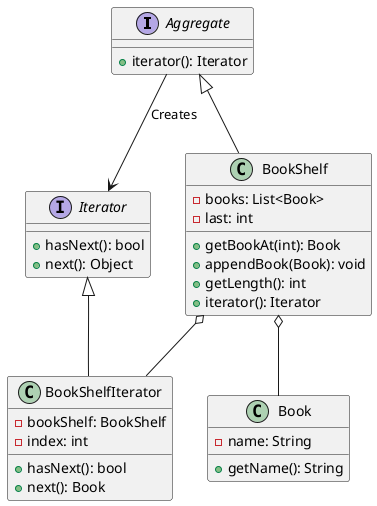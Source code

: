 @startuml

interface Aggregate {
    +iterator(): Iterator
}

interface Iterator {
    +hasNext(): bool
    +next(): Object
}

class BookShelf {
    -books: List<Book>
    -last: int
    +getBookAt(int): Book
    +appendBook(Book): void
    +getLength(): int
    +iterator(): Iterator
}

class BookShelfIterator {
    -bookShelf: BookShelf
    -index: int
    +hasNext(): bool
    +next(): Book
}

class Book {
    -name: String
    +getName(): String
}

Aggregate <|-- BookShelf
Iterator <|-- BookShelfIterator
Aggregate --> Iterator : Creates
BookShelf o-- BookShelfIterator
BookShelf o-- Book

@enduml
